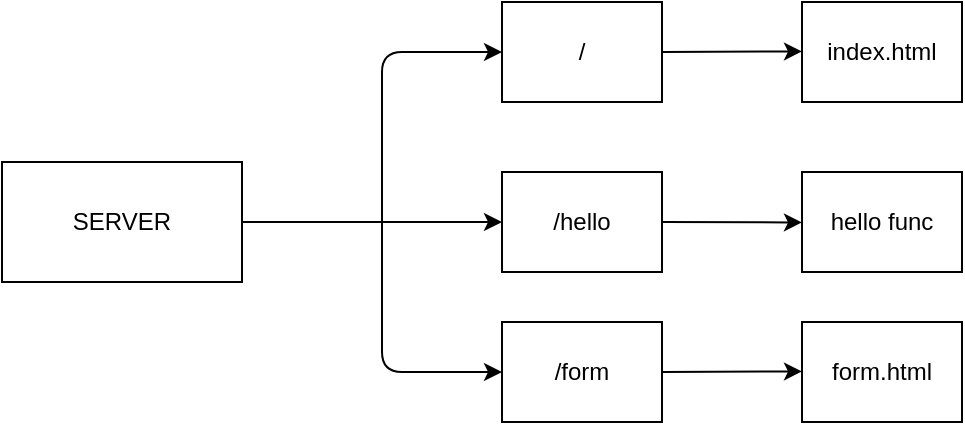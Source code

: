 <mxfile>
    <diagram id="ZTct5vfuZYBYJSKc2rrc" name="Page-1">
        <mxGraphModel dx="530" dy="397" grid="1" gridSize="10" guides="1" tooltips="1" connect="1" arrows="1" fold="1" page="1" pageScale="1" pageWidth="827" pageHeight="1169" math="0" shadow="0">
            <root>
                <mxCell id="0"/>
                <mxCell id="1" parent="0"/>
                <mxCell id="3" style="edgeStyle=none;html=1;entryX=0;entryY=0.5;entryDx=0;entryDy=0;" edge="1" parent="1" source="2" target="12">
                    <mxGeometry relative="1" as="geometry">
                        <mxPoint x="380" y="240" as="targetPoint"/>
                        <Array as="points">
                            <mxPoint x="320" y="240"/>
                        </Array>
                    </mxGeometry>
                </mxCell>
                <mxCell id="2" value="SERVER" style="rounded=0;whiteSpace=wrap;html=1;" vertex="1" parent="1">
                    <mxGeometry x="130" y="210" width="120" height="60" as="geometry"/>
                </mxCell>
                <mxCell id="8" value="" style="endArrow=classic;html=1;entryX=0;entryY=0.5;entryDx=0;entryDy=0;" edge="1" parent="1" target="10">
                    <mxGeometry width="50" height="50" relative="1" as="geometry">
                        <mxPoint x="320" y="240" as="sourcePoint"/>
                        <mxPoint x="380" y="160" as="targetPoint"/>
                        <Array as="points">
                            <mxPoint x="320" y="155"/>
                        </Array>
                    </mxGeometry>
                </mxCell>
                <mxCell id="9" value="" style="endArrow=classic;html=1;entryX=0;entryY=0.5;entryDx=0;entryDy=0;" edge="1" parent="1" target="11">
                    <mxGeometry width="50" height="50" relative="1" as="geometry">
                        <mxPoint x="320" y="240" as="sourcePoint"/>
                        <mxPoint x="380" y="320" as="targetPoint"/>
                        <Array as="points">
                            <mxPoint x="320" y="315"/>
                        </Array>
                    </mxGeometry>
                </mxCell>
                <mxCell id="13" style="edgeStyle=none;html=1;exitX=1;exitY=0.5;exitDx=0;exitDy=0;" edge="1" parent="1" source="10">
                    <mxGeometry relative="1" as="geometry">
                        <mxPoint x="530" y="154.724" as="targetPoint"/>
                    </mxGeometry>
                </mxCell>
                <mxCell id="10" value="/" style="rounded=0;whiteSpace=wrap;html=1;" vertex="1" parent="1">
                    <mxGeometry x="380" y="130" width="80" height="50" as="geometry"/>
                </mxCell>
                <mxCell id="15" style="edgeStyle=none;html=1;exitX=1;exitY=0.5;exitDx=0;exitDy=0;" edge="1" parent="1" source="11">
                    <mxGeometry relative="1" as="geometry">
                        <mxPoint x="530" y="314.724" as="targetPoint"/>
                    </mxGeometry>
                </mxCell>
                <mxCell id="11" value="/form" style="rounded=0;whiteSpace=wrap;html=1;" vertex="1" parent="1">
                    <mxGeometry x="380" y="290" width="80" height="50" as="geometry"/>
                </mxCell>
                <mxCell id="14" style="edgeStyle=none;html=1;exitX=1;exitY=0.5;exitDx=0;exitDy=0;" edge="1" parent="1" source="12">
                    <mxGeometry relative="1" as="geometry">
                        <mxPoint x="530" y="240.241" as="targetPoint"/>
                    </mxGeometry>
                </mxCell>
                <mxCell id="12" value="/hello" style="rounded=0;whiteSpace=wrap;html=1;" vertex="1" parent="1">
                    <mxGeometry x="380" y="215" width="80" height="50" as="geometry"/>
                </mxCell>
                <mxCell id="16" value="form.html" style="rounded=0;whiteSpace=wrap;html=1;" vertex="1" parent="1">
                    <mxGeometry x="530" y="290" width="80" height="50" as="geometry"/>
                </mxCell>
                <mxCell id="17" value="hello func" style="rounded=0;whiteSpace=wrap;html=1;" vertex="1" parent="1">
                    <mxGeometry x="530" y="215" width="80" height="50" as="geometry"/>
                </mxCell>
                <mxCell id="18" value="index.html" style="rounded=0;whiteSpace=wrap;html=1;" vertex="1" parent="1">
                    <mxGeometry x="530" y="130" width="80" height="50" as="geometry"/>
                </mxCell>
            </root>
        </mxGraphModel>
    </diagram>
</mxfile>